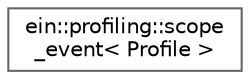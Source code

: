 digraph "Graphical Class Hierarchy"
{
 // INTERACTIVE_SVG=YES
 // LATEX_PDF_SIZE
  bgcolor="transparent";
  edge [fontname=Helvetica,fontsize=10,labelfontname=Helvetica,labelfontsize=10];
  node [fontname=Helvetica,fontsize=10,shape=box,height=0.2,width=0.4];
  rankdir="LR";
  Node0 [id="Node000000",label="ein::profiling::scope\l_event\< Profile \>",height=0.2,width=0.4,color="grey40", fillcolor="white", style="filled",URL="$structein_1_1profiling_1_1scope__event.html",tooltip=" "];
}
